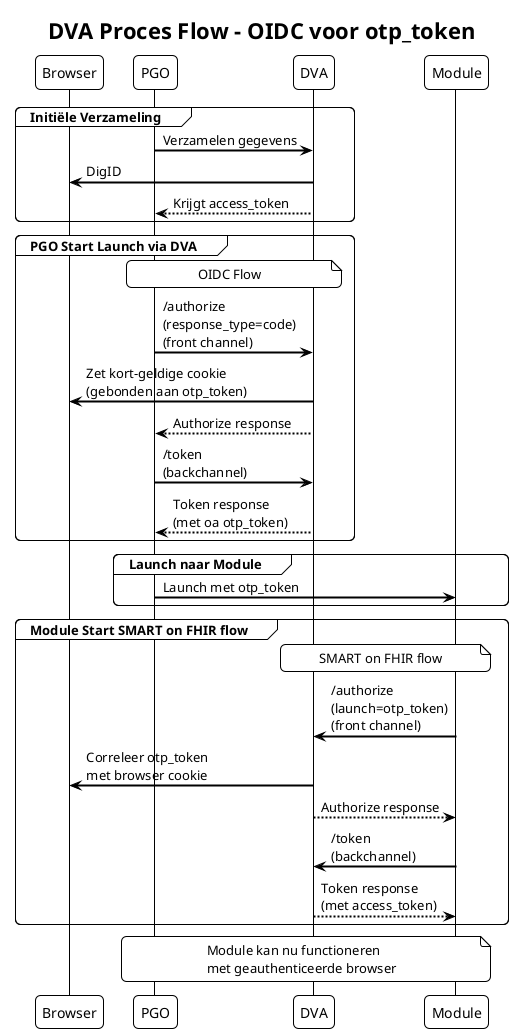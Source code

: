 @startuml DVA_Process_Flow
!theme plain
skinparam backgroundColor white
skinparam sequenceArrowThickness 2
skinparam roundcorner 10
skinparam maxMessageSize 200

participant "Browser" as BR
participant "PGO" as PGO
participant "DVA" as DVA
participant "Module" as MOD

title DVA Proces Flow - OIDC voor otp_token

group Initiële Verzameling
PGO -> DVA : Verzamelen gegevens
DVA -> BR: DigID
DVA --> PGO : Krijgt access_token
end

group PGO Start Launch via DVA
note over PGO, DVA : OIDC Flow

PGO -> DVA : /authorize\n(response_type=code)\n(front channel)
DVA -> BR : Zet kort-geldige cookie\n(gebonden aan otp_token)
DVA --> PGO : Authorize response

PGO -> DVA : /token\n(backchannel)
DVA --> PGO : Token response\n(met oa otp_token)
end

group Launch naar Module
PGO -> MOD : Launch met otp_token
end

group Module Start SMART on FHIR flow
note over MOD, DVA : SMART on FHIR flow

MOD -> DVA : /authorize\n(launch=otp_token)\n(front channel)
DVA -> BR : Correleer otp_token\nmet browser cookie
DVA --> MOD : Authorize response

MOD -> DVA : /token\n(backchannel)
DVA --> MOD : Token response\n(met access_token)
end

note over PGO, MOD : Module kan nu functioneren\nmet geauthenticeerde browser

@enduml
